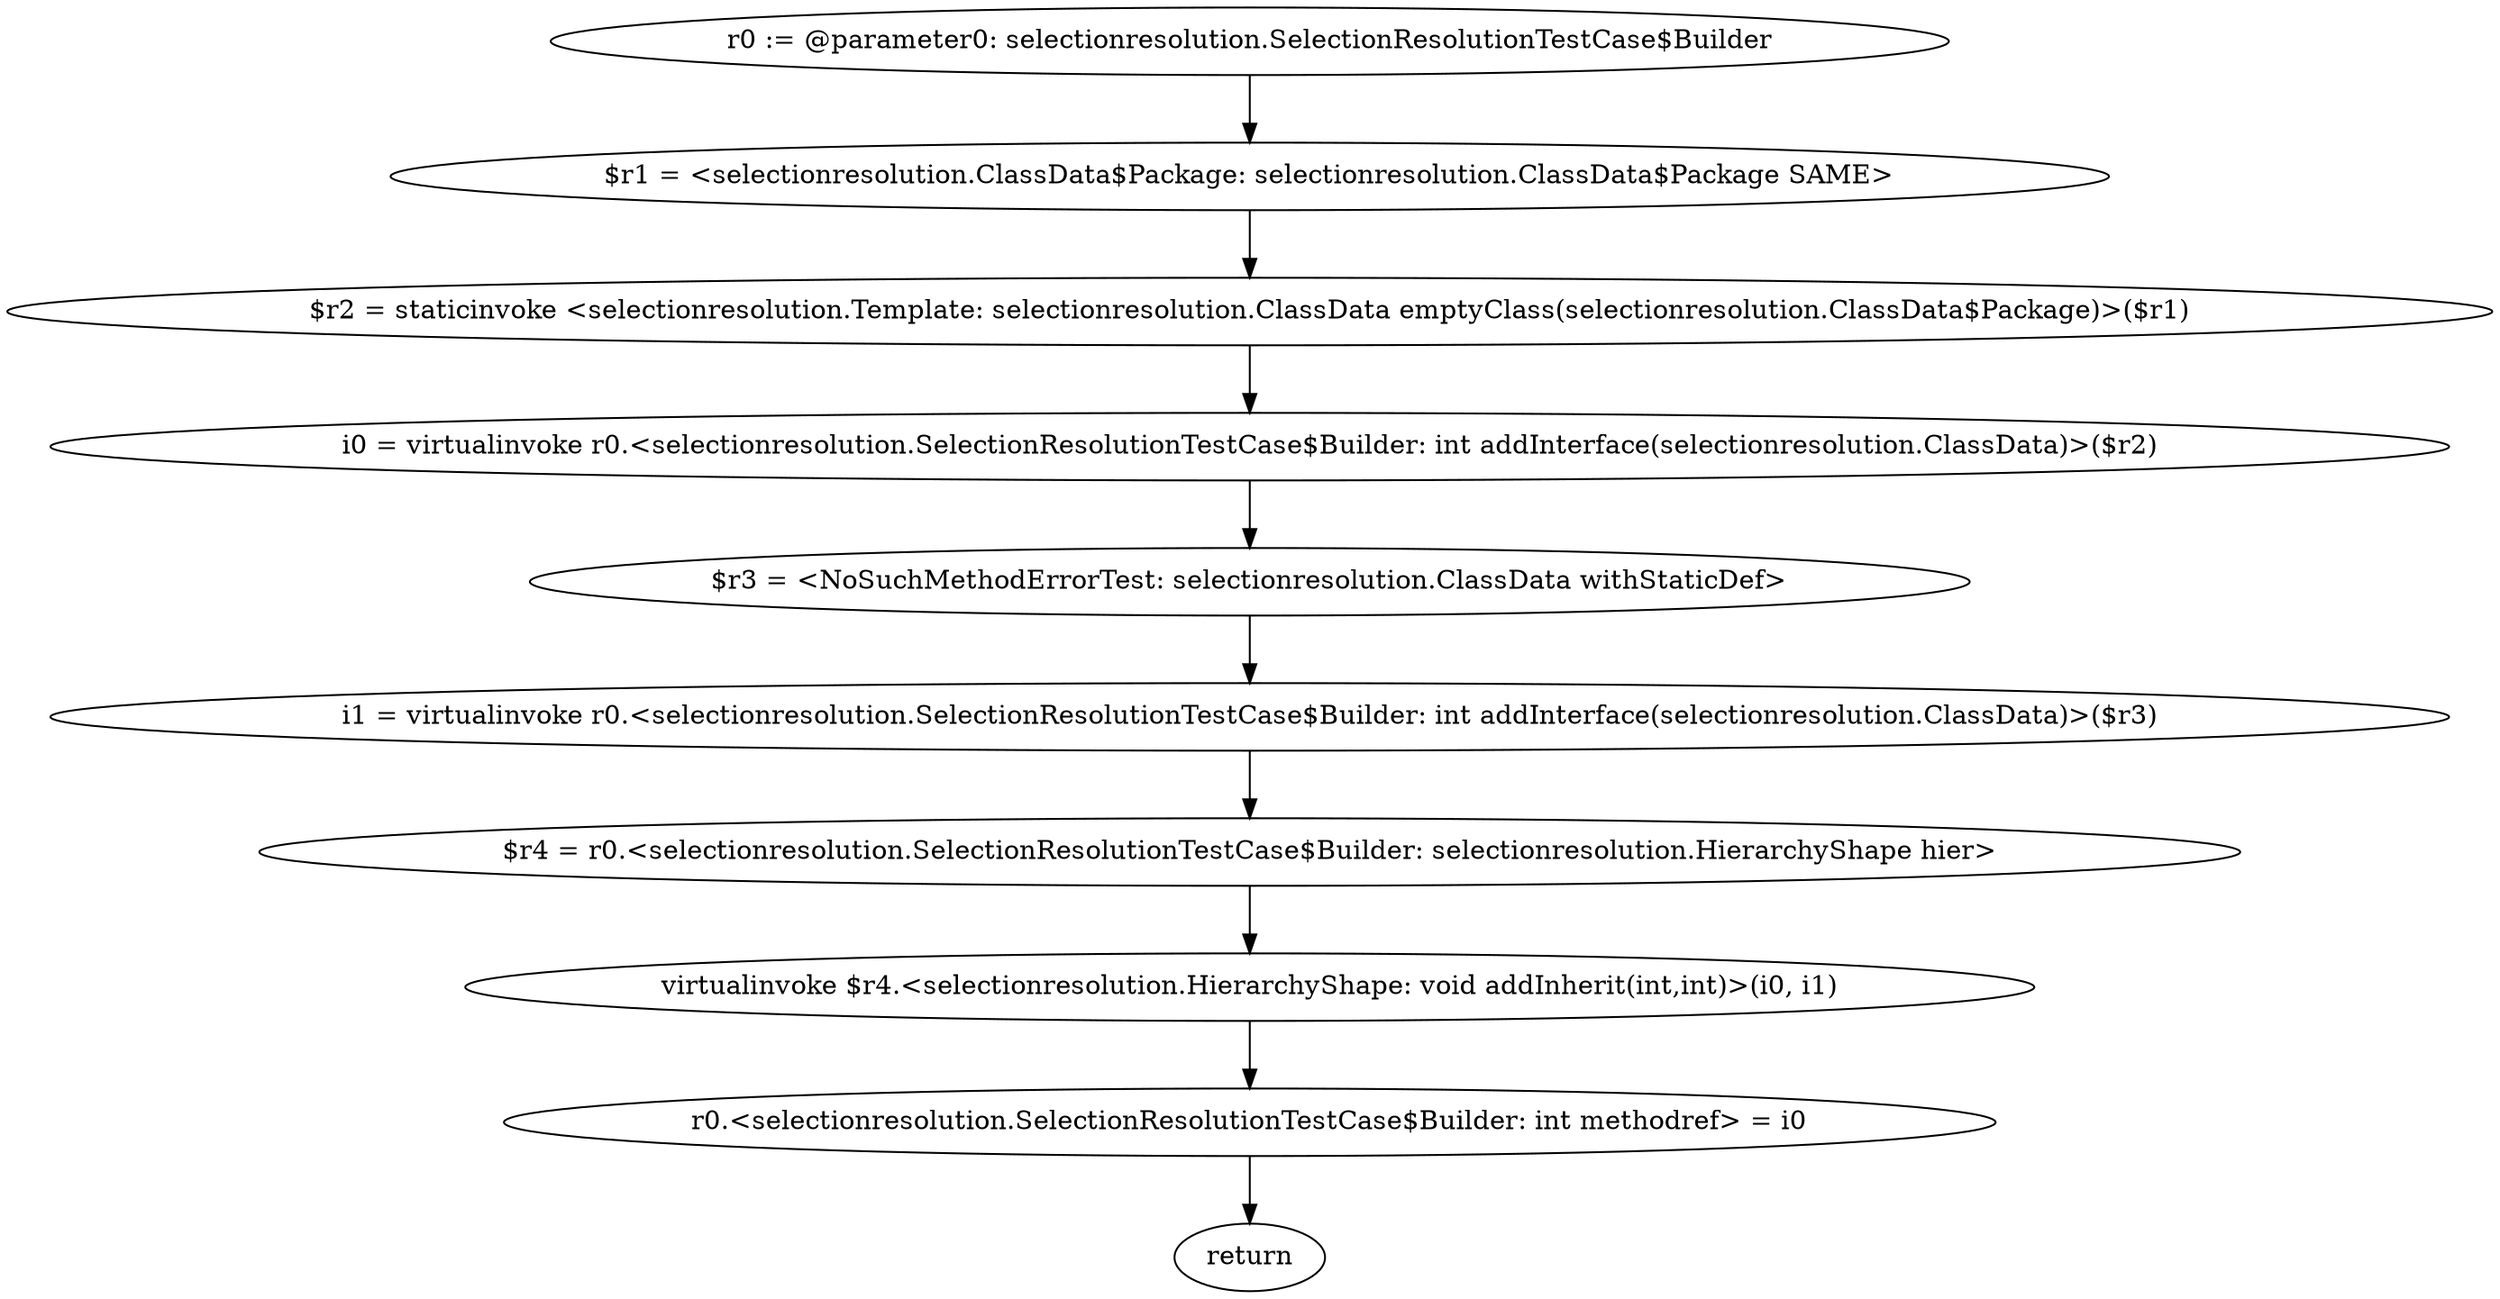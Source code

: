 digraph "unitGraph" {
    "r0 := @parameter0: selectionresolution.SelectionResolutionTestCase$Builder"
    "$r1 = <selectionresolution.ClassData$Package: selectionresolution.ClassData$Package SAME>"
    "$r2 = staticinvoke <selectionresolution.Template: selectionresolution.ClassData emptyClass(selectionresolution.ClassData$Package)>($r1)"
    "i0 = virtualinvoke r0.<selectionresolution.SelectionResolutionTestCase$Builder: int addInterface(selectionresolution.ClassData)>($r2)"
    "$r3 = <NoSuchMethodErrorTest: selectionresolution.ClassData withStaticDef>"
    "i1 = virtualinvoke r0.<selectionresolution.SelectionResolutionTestCase$Builder: int addInterface(selectionresolution.ClassData)>($r3)"
    "$r4 = r0.<selectionresolution.SelectionResolutionTestCase$Builder: selectionresolution.HierarchyShape hier>"
    "virtualinvoke $r4.<selectionresolution.HierarchyShape: void addInherit(int,int)>(i0, i1)"
    "r0.<selectionresolution.SelectionResolutionTestCase$Builder: int methodref> = i0"
    "return"
    "r0 := @parameter0: selectionresolution.SelectionResolutionTestCase$Builder"->"$r1 = <selectionresolution.ClassData$Package: selectionresolution.ClassData$Package SAME>";
    "$r1 = <selectionresolution.ClassData$Package: selectionresolution.ClassData$Package SAME>"->"$r2 = staticinvoke <selectionresolution.Template: selectionresolution.ClassData emptyClass(selectionresolution.ClassData$Package)>($r1)";
    "$r2 = staticinvoke <selectionresolution.Template: selectionresolution.ClassData emptyClass(selectionresolution.ClassData$Package)>($r1)"->"i0 = virtualinvoke r0.<selectionresolution.SelectionResolutionTestCase$Builder: int addInterface(selectionresolution.ClassData)>($r2)";
    "i0 = virtualinvoke r0.<selectionresolution.SelectionResolutionTestCase$Builder: int addInterface(selectionresolution.ClassData)>($r2)"->"$r3 = <NoSuchMethodErrorTest: selectionresolution.ClassData withStaticDef>";
    "$r3 = <NoSuchMethodErrorTest: selectionresolution.ClassData withStaticDef>"->"i1 = virtualinvoke r0.<selectionresolution.SelectionResolutionTestCase$Builder: int addInterface(selectionresolution.ClassData)>($r3)";
    "i1 = virtualinvoke r0.<selectionresolution.SelectionResolutionTestCase$Builder: int addInterface(selectionresolution.ClassData)>($r3)"->"$r4 = r0.<selectionresolution.SelectionResolutionTestCase$Builder: selectionresolution.HierarchyShape hier>";
    "$r4 = r0.<selectionresolution.SelectionResolutionTestCase$Builder: selectionresolution.HierarchyShape hier>"->"virtualinvoke $r4.<selectionresolution.HierarchyShape: void addInherit(int,int)>(i0, i1)";
    "virtualinvoke $r4.<selectionresolution.HierarchyShape: void addInherit(int,int)>(i0, i1)"->"r0.<selectionresolution.SelectionResolutionTestCase$Builder: int methodref> = i0";
    "r0.<selectionresolution.SelectionResolutionTestCase$Builder: int methodref> = i0"->"return";
}
